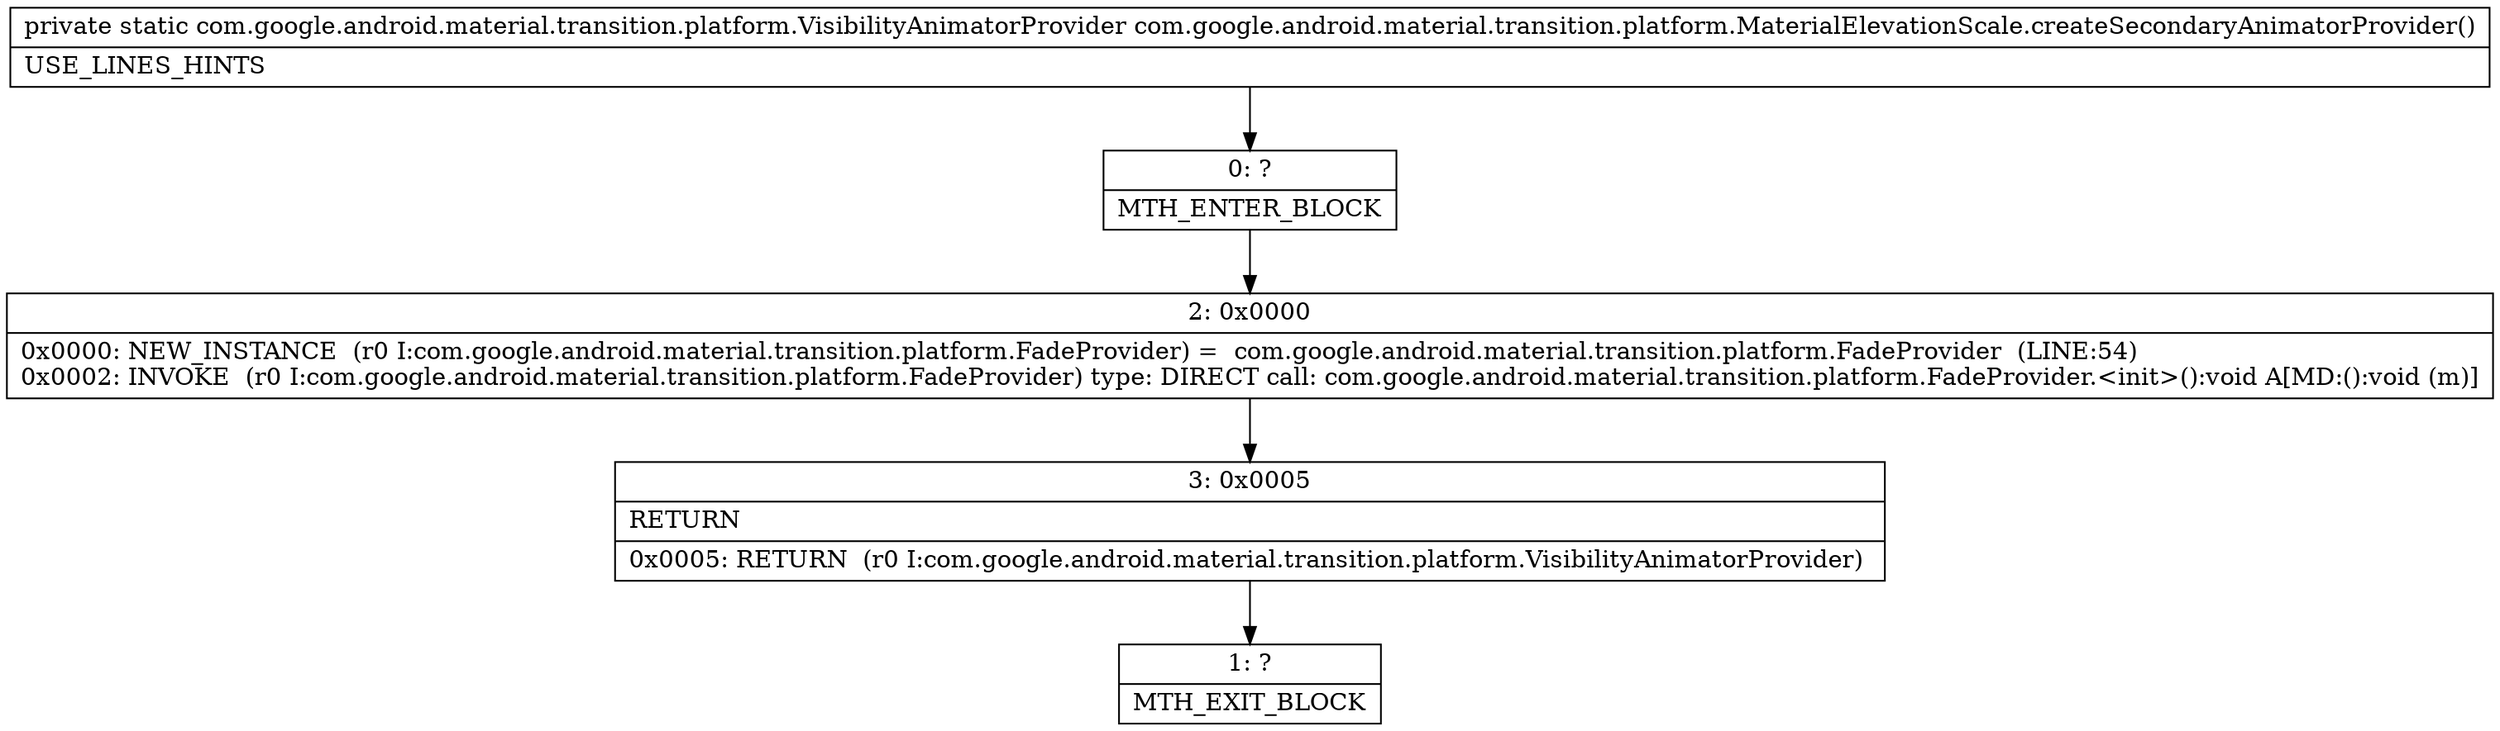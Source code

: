 digraph "CFG forcom.google.android.material.transition.platform.MaterialElevationScale.createSecondaryAnimatorProvider()Lcom\/google\/android\/material\/transition\/platform\/VisibilityAnimatorProvider;" {
Node_0 [shape=record,label="{0\:\ ?|MTH_ENTER_BLOCK\l}"];
Node_2 [shape=record,label="{2\:\ 0x0000|0x0000: NEW_INSTANCE  (r0 I:com.google.android.material.transition.platform.FadeProvider) =  com.google.android.material.transition.platform.FadeProvider  (LINE:54)\l0x0002: INVOKE  (r0 I:com.google.android.material.transition.platform.FadeProvider) type: DIRECT call: com.google.android.material.transition.platform.FadeProvider.\<init\>():void A[MD:():void (m)]\l}"];
Node_3 [shape=record,label="{3\:\ 0x0005|RETURN\l|0x0005: RETURN  (r0 I:com.google.android.material.transition.platform.VisibilityAnimatorProvider) \l}"];
Node_1 [shape=record,label="{1\:\ ?|MTH_EXIT_BLOCK\l}"];
MethodNode[shape=record,label="{private static com.google.android.material.transition.platform.VisibilityAnimatorProvider com.google.android.material.transition.platform.MaterialElevationScale.createSecondaryAnimatorProvider()  | USE_LINES_HINTS\l}"];
MethodNode -> Node_0;Node_0 -> Node_2;
Node_2 -> Node_3;
Node_3 -> Node_1;
}

